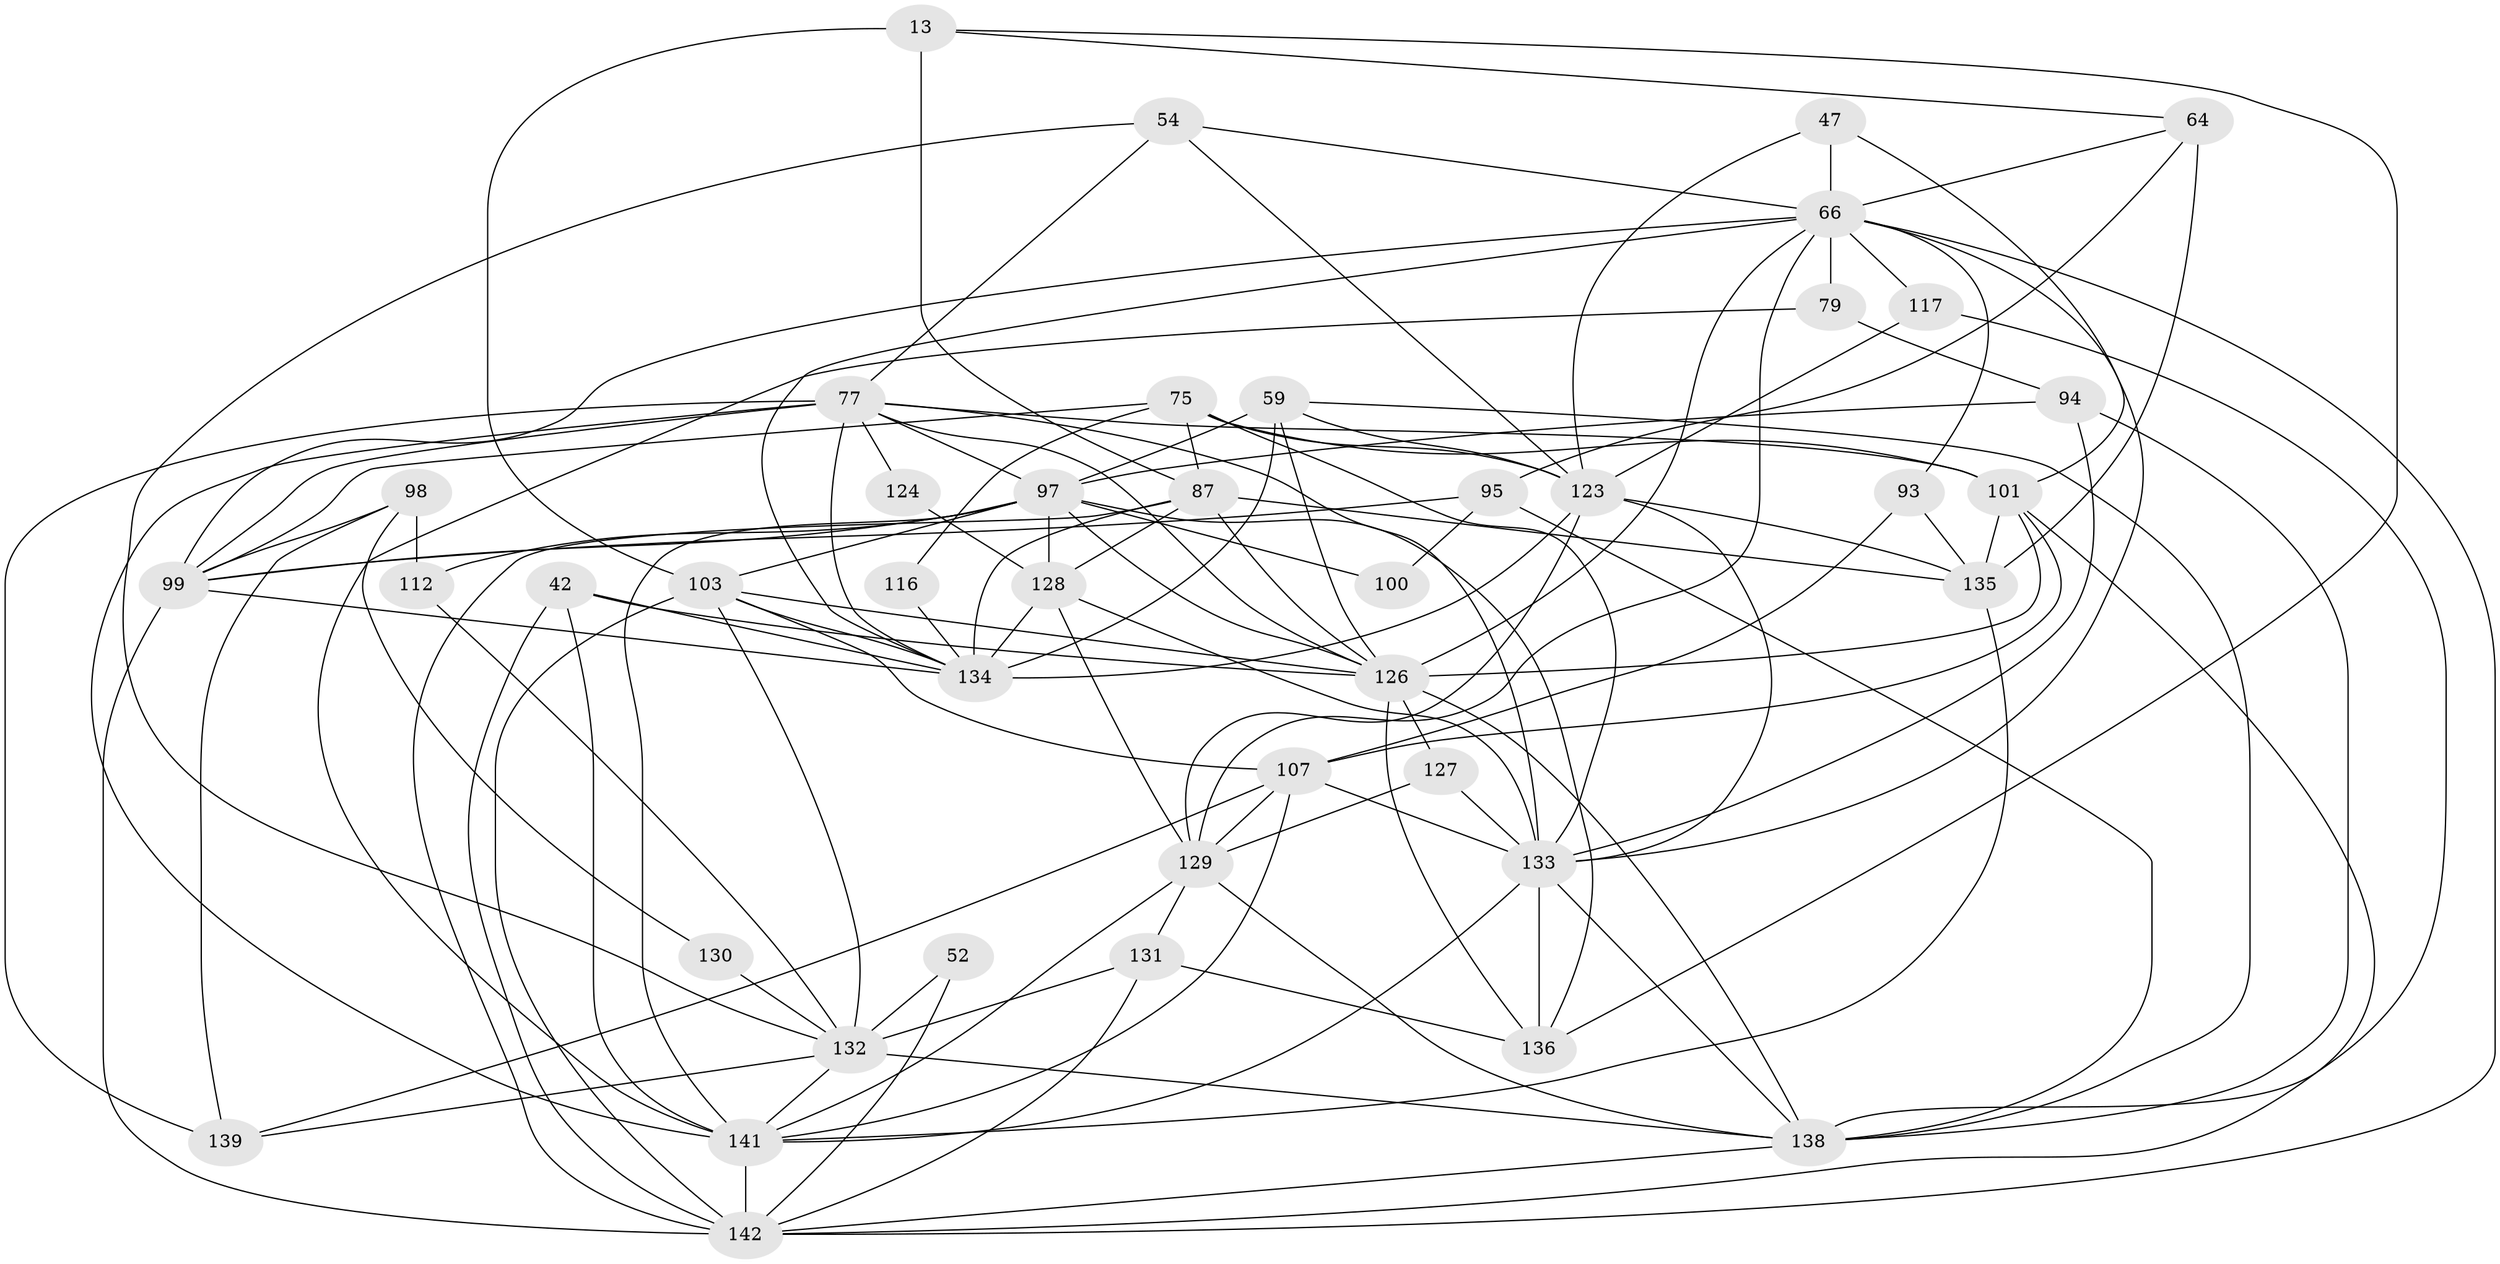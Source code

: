 // original degree distribution, {5: 0.23943661971830985, 2: 0.176056338028169, 7: 0.04929577464788732, 4: 0.2112676056338028, 6: 0.08450704225352113, 8: 0.007042253521126761, 3: 0.2323943661971831}
// Generated by graph-tools (version 1.1) at 2025/52/03/04/25 21:52:34]
// undirected, 42 vertices, 124 edges
graph export_dot {
graph [start="1"]
  node [color=gray90,style=filled];
  13;
  42 [super="+27"];
  47;
  52;
  54;
  59 [super="+26+35"];
  64 [super="+5"];
  66 [super="+39+33"];
  75 [super="+58+71+69"];
  77 [super="+7+38+46"];
  79 [super="+68"];
  87 [super="+14+86"];
  93;
  94;
  95;
  97 [super="+3+85+56"];
  98 [super="+20"];
  99 [super="+81+90"];
  100;
  101 [super="+78+55+91"];
  103 [super="+80"];
  107 [super="+30+4+74"];
  112;
  116;
  117 [super="+72"];
  123 [super="+40+105"];
  124;
  126 [super="+48+82+122"];
  127 [super="+28"];
  128 [super="+50+62"];
  129 [super="+45+114"];
  130;
  131;
  132 [super="+6+70"];
  133 [super="+44+118+89"];
  134 [super="+110+119"];
  135 [super="+120+106"];
  136 [super="+63"];
  138 [super="+24+125"];
  139;
  141 [super="+108+137"];
  142 [super="+109+140+121"];
  13 -- 103 [weight=2];
  13 -- 64;
  13 -- 136;
  13 -- 87;
  42 -- 141 [weight=2];
  42 -- 126 [weight=3];
  42 -- 134;
  42 -- 142;
  47 -- 66;
  47 -- 123;
  47 -- 101;
  52 -- 132;
  52 -- 142;
  54 -- 132;
  54 -- 66;
  54 -- 123;
  54 -- 77;
  59 -- 97 [weight=4];
  59 -- 123 [weight=2];
  59 -- 138;
  59 -- 134;
  59 -- 126;
  64 -- 95 [weight=2];
  64 -- 66;
  64 -- 135;
  66 -- 99 [weight=2];
  66 -- 142 [weight=2];
  66 -- 129 [weight=3];
  66 -- 117 [weight=2];
  66 -- 93;
  66 -- 126;
  66 -- 79;
  66 -- 133 [weight=2];
  66 -- 134;
  75 -- 87;
  75 -- 101 [weight=2];
  75 -- 133;
  75 -- 116;
  75 -- 123;
  75 -- 99;
  77 -- 124;
  77 -- 139;
  77 -- 126 [weight=2];
  77 -- 99;
  77 -- 97;
  77 -- 134 [weight=3];
  77 -- 101 [weight=2];
  77 -- 141;
  77 -- 133;
  79 -- 141;
  79 -- 94;
  87 -- 128 [weight=2];
  87 -- 135 [weight=3];
  87 -- 126 [weight=4];
  87 -- 134 [weight=2];
  87 -- 142;
  93 -- 135;
  93 -- 107;
  94 -- 97;
  94 -- 138 [weight=2];
  94 -- 133;
  95 -- 99;
  95 -- 100;
  95 -- 138;
  97 -- 103 [weight=2];
  97 -- 99 [weight=2];
  97 -- 136 [weight=2];
  97 -- 100;
  97 -- 141 [weight=3];
  97 -- 128 [weight=2];
  97 -- 112;
  97 -- 126;
  98 -- 112 [weight=2];
  98 -- 130;
  98 -- 139;
  98 -- 99;
  99 -- 134;
  99 -- 142 [weight=3];
  101 -- 135 [weight=3];
  101 -- 107 [weight=3];
  101 -- 142;
  101 -- 126;
  103 -- 126;
  103 -- 132 [weight=2];
  103 -- 107;
  103 -- 134;
  103 -- 142;
  107 -- 141 [weight=2];
  107 -- 129 [weight=2];
  107 -- 139 [weight=2];
  107 -- 133;
  112 -- 132;
  116 -- 134;
  117 -- 138;
  117 -- 123;
  123 -- 135;
  123 -- 129 [weight=2];
  123 -- 134;
  123 -- 133;
  124 -- 128;
  126 -- 138 [weight=2];
  126 -- 136;
  126 -- 127;
  127 -- 133 [weight=2];
  127 -- 129;
  128 -- 133 [weight=3];
  128 -- 129;
  128 -- 134;
  129 -- 131 [weight=2];
  129 -- 138;
  129 -- 141;
  130 -- 132 [weight=2];
  131 -- 136;
  131 -- 132;
  131 -- 142;
  132 -- 139;
  132 -- 138 [weight=2];
  132 -- 141;
  133 -- 136 [weight=2];
  133 -- 141 [weight=2];
  133 -- 138;
  135 -- 141;
  138 -- 142;
  141 -- 142 [weight=2];
}
